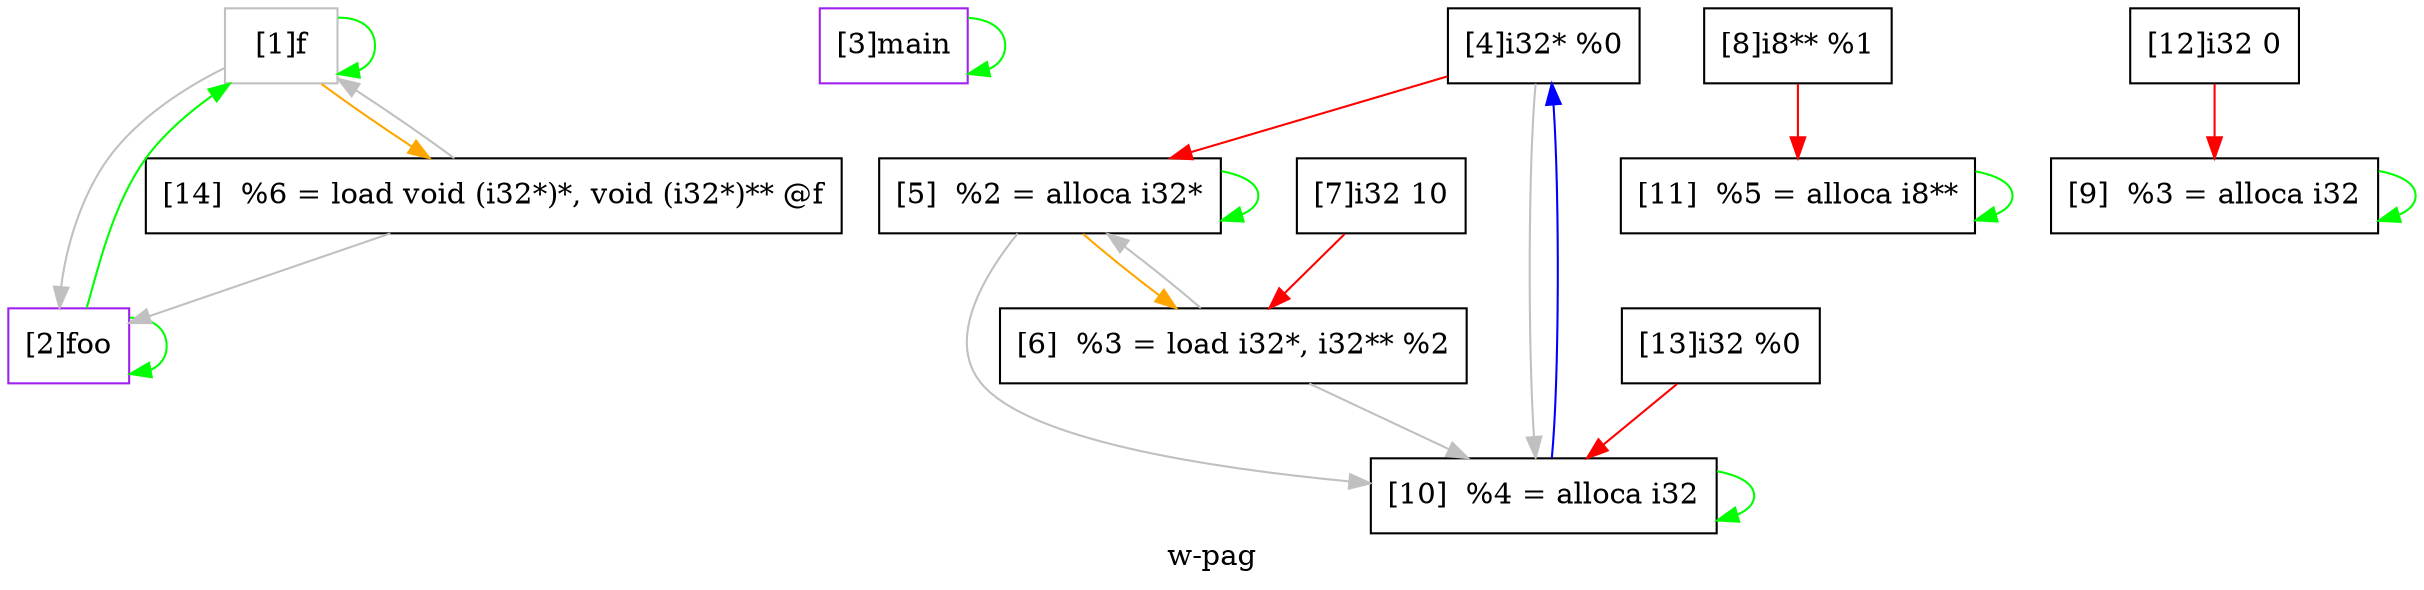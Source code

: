 digraph "w-pag"{
	label="w-pag";


	// Define the nodes
	N1 [shape=rectangle, color=grey,label="[1]f"];
	N2 [shape=rectangle, color=purple,label="[2]foo"];
	N3 [shape=rectangle, color=purple,label="[3]main"];
	N4 [shape=rectangle, color=black,label="[4]i32* %0"];
	N5 [shape=rectangle, color=black,label="[5]  %2 = alloca i32*"];
	N6 [shape=rectangle, color=black,label="[6]  %3 = load i32*, i32** %2"];
	N7 [shape=rectangle, color=black,label="[7]i32 10"];
	N8 [shape=rectangle, color=black,label="[8]i8** %1"];
	N9 [shape=rectangle, color=black,label="[9]  %3 = alloca i32"];
	N10 [shape=rectangle, color=black,label="[10]  %4 = alloca i32"];
	N11 [shape=rectangle, color=black,label="[11]  %5 = alloca i8**"];
	N12 [shape=rectangle, color=black,label="[12]i32 0"];
	N13 [shape=rectangle, color=black,label="[13]i32 %0"];
	N14 [shape=rectangle, color=black,label="[14]  %6 = load void (i32*)*, void (i32*)** @f"];


	// Define the edges
	N1 -> N1[color=green,label=""];
	N1 -> N2[color=grey,label=""];
	N1 -> N14[color=orange,label=""];
	N2 -> N1[color=green,label=""];
	N2 -> N2[color=green,label=""];
	N3 -> N3[color=green,label=""];
	N4 -> N5[color=red,label=""];
	N4 -> N10[color=grey,label=""];
	N5 -> N5[color=green,label=""];
	N5 -> N6[color=orange,label=""];
	N5 -> N10[color=grey,label=""];
	N6 -> N5[color=grey,label=""];
	N6 -> N10[color=grey,label=""];
	N7 -> N6[color=red,label=""];
	N8 -> N11[color=red,label=""];
	N9 -> N9[color=green,label=""];
	N10 -> N4[color=blue,label=""];
	N10 -> N10[color=green,label=""];
	N11 -> N11[color=green,label=""];
	N12 -> N9[color=red,label=""];
	N13 -> N10[color=red,label=""];
	N14 -> N1[color=grey,label=""];
	N14 -> N2[color=grey,label=""];
}
